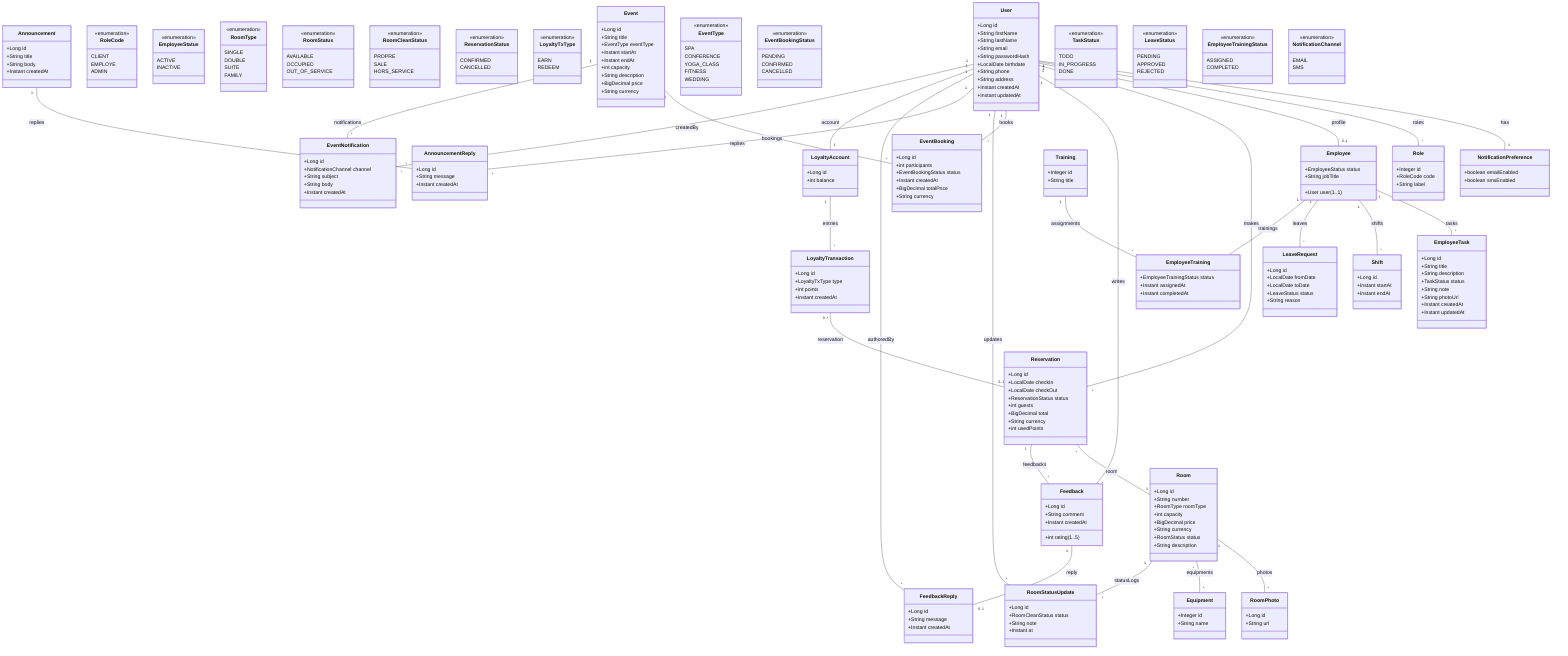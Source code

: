 %% MyBooking — UML Class Diagram (Mermaid)
%% Compatible avec MERISE/MPD et APIs

classDiagram

  class User {
    +Long id
    +String firstName
    +String lastName
    +String email
    +String passwordHash
    +LocalDate birthdate
    +String phone
    +String address
    +Instant createdAt
    +Instant updatedAt
  }

  class Role {
    +Integer id
    +RoleCode code
    +String label
  }

  class RoleCode {
    <<enumeration>>
    CLIENT
    EMPLOYE
    ADMIN
  }

  class NotificationPreference {
    +boolean emailEnabled
    +boolean smsEnabled
  }

  class Employee {
    +User user (1..1)
    +EmployeeStatus status
    +String jobTitle
  }

  class EmployeeStatus {
    <<enumeration>>
    ACTIVE
    INACTIVE
  }

  class Room {
    +Long id
    +String number
    +RoomType roomType
    +int capacity
    +BigDecimal price
    +String currency
    +RoomStatus status
    +String description
  }

  class RoomType {
    <<enumeration>>
    SINGLE
    DOUBLE
    SUITE
    FAMILY
  }

  class RoomStatus {
    <<enumeration>>
    AVAILABLE
    OCCUPIED
    OUT_OF_SERVICE
  }

  class Equipment {
    +Integer id
    +String name
  }

  class RoomPhoto {
    +Long id
    +String url
  }

  class RoomStatusUpdate {
    +Long id
    +RoomCleanStatus status
    +String note
    +Instant at
  }

  class RoomCleanStatus {
    <<enumeration>>
    PROPRE
    SALE
    HORS_SERVICE
  }

  class Reservation {
    +Long id
    +LocalDate checkIn
    +LocalDate checkOut
    +ReservationStatus status
    +int guests
    +BigDecimal total
    +String currency
    +int usedPoints
  }

  class ReservationStatus {
    <<enumeration>>
    CONFIRMED
    CANCELLED
  }

  class Feedback {
    +Long id
    +int rating (1..5)
    +String comment
    +Instant createdAt
  }

  class FeedbackReply {
    +Long id
    +String message
    +Instant createdAt
  }

  class LoyaltyAccount {
    +Long id
    +int balance
  }

  class LoyaltyTransaction {
    +Long id
    +LoyaltyTxType type
    +int points
    +Instant createdAt
  }

  class LoyaltyTxType {
    <<enumeration>>
    EARN
    REDEEM
  }

  class Event {
    +Long id
    +String title
    +EventType eventType
    +Instant startAt
    +Instant endAt
    +int capacity
    +String description
    +BigDecimal price
    +String currency
  }

  class EventType {
    <<enumeration>>
    SPA
    CONFERENCE
    YOGA_CLASS
    FITNESS
    WEDDING
  }

  class EventBooking {
    +Long id
    +int participants
    +EventBookingStatus status
    +Instant createdAt
    +BigDecimal totalPrice
    +String currency
  }

  class EventBookingStatus {
    <<enumeration>>
    PENDING
    CONFIRMED
    CANCELLED
  }

  class Announcement {
    +Long id
    +String title
    +String body
    +Instant createdAt
  }

  class AnnouncementReply {
    +Long id
    +String message
    +Instant createdAt
  }

  class EmployeeTask {
    +Long id
    +String title
    +String description
    +TaskStatus status
    +String note
    +String photoUrl
    +Instant createdAt
    +Instant updatedAt
  }

  class TaskStatus {
    <<enumeration>>
    TODO
    IN_PROGRESS
    DONE
  }

  class Shift {
    +Long id
    +Instant startAt
    +Instant endAt
  }

  class LeaveRequest {
    +Long id
    +LocalDate fromDate
    +LocalDate toDate
    +LeaveStatus status
    +String reason
  }

  class LeaveStatus {
    <<enumeration>>
    PENDING
    APPROVED
    REJECTED
  }

  class Training {
    +Integer id
    +String title
  }

  class EmployeeTraining {
    +EmployeeTrainingStatus status
    +Instant assignedAt
    +Instant completedAt
  }

  class EmployeeTrainingStatus {
    <<enumeration>>
    ASSIGNED
    COMPLETED
  }

  class EventNotification {
    +Long id
    +NotificationChannel channel
    +String subject
    +String body
    +Instant createdAt
  }

  class NotificationChannel {
    <<enumeration>>
    EMAIL
    SMS
  }

  %% Associations
  User "1" -- "1" NotificationPreference : has
  User "*" -- "*" Role : roles
  User "1" -- "0..1" Employee : profile
  User "1" -- "*" Reservation : makes
  User "1" -- "*" Feedback : writes
  User "1" -- "*" EventBooking : books
  User "1" -- "*" RoomStatusUpdate : updates
  User "1" -- "*" AnnouncementReply : replies

  Reservation "*" -- "1" Room : room
  Reservation "1" -- "*" Feedback : feedbacks
  Feedback "1" -- "0..1" FeedbackReply : reply
  User "1" -- "*" FeedbackReply : authoredBy

  Room "1" -- "*" RoomPhoto : photos
  Room "*" -- "*" Equipment : equipments
  Room "1" -- "*" RoomStatusUpdate : statusLogs

  LoyaltyAccount "1" -- "*" LoyaltyTransaction : entries
  User "1" -- "1" LoyaltyAccount : account
  LoyaltyTransaction "0..*" -- "0..1" Reservation : reservation

  Event "1" -- "*" EventBooking : bookings
  Event "1" -- "*" EventNotification : notifications
  User "1" -- "*" EventNotification : createdBy

  Announcement "1" -- "*" AnnouncementReply : replies

  Employee "1" -- "*" EmployeeTask : tasks
  Employee "1" -- "*" Shift : shifts
  Employee "1" -- "*" LeaveRequest : leaves
  Training "1" -- "*" EmployeeTraining : assignments
  Employee "1" -- "*" EmployeeTraining : trainings